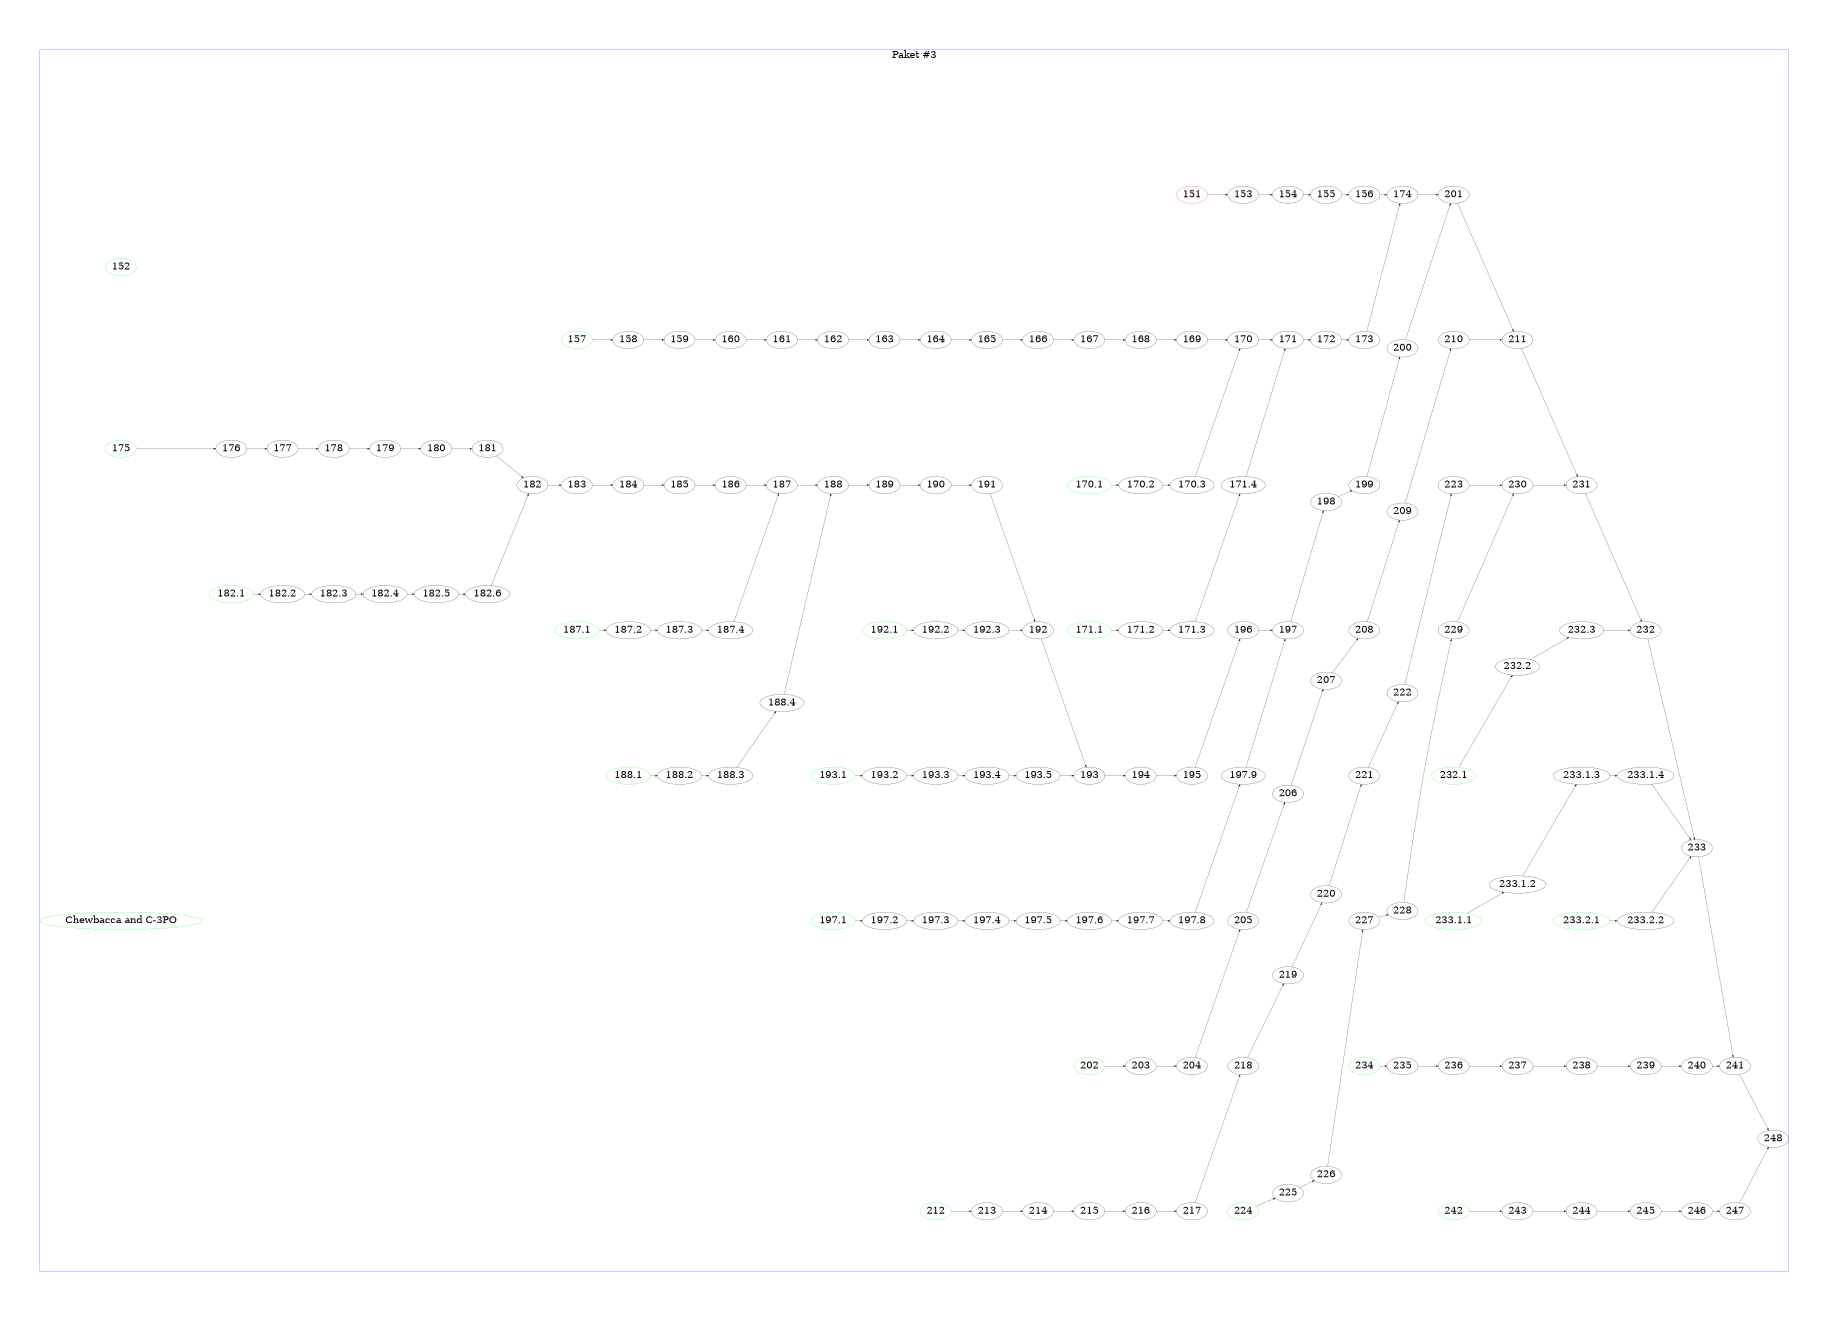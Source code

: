 digraph paket3 {
    rankdir=LR;
    ratio="fill";
    size="11.7,8.3!";
    margin=0.25;
    fontsize="48";
    node [fontsize="48"];

151 [color=red];
152 [color=green];
157 [color=green];
170.1 [color=green];
171.1 [color=green];
175 [color=green];
182.1 [color=green];
187.1 [color=green];
188.1 [color=green];
192.1 [color=green];
193.1 [color=green];
197.1 [color=green];
202 [color=green];
212 [color=green];
224 [color=green];
232.1 [color=green];
"233.1.1" [color=green];
"233.2.1" [color=green];
234 [color=green];
242 [color=green];

    subgraph cluster_3 {
        label = "Paket #3"
        color = blue

        152;
        "Chewbacca and C-3PO" [color=green];
        151 -> 153 -> 154 -> 155 -> 156 -> 174;
        157 -> 158 -> 159 -> 160 -> 161 -> 162 -> 163 -> 164 -> 165 -> 166 -> 167 -> 168 -> 169 -> 170;
        170.1 -> 170.2 -> 170.3 -> 170 -> 171;
        171.1 -> 171.2 -> 171.3 -> 171.4 -> 171 -> 172 -> 173 -> 174 -> 201;
        175 -> 176 -> 177 -> 178 -> 179 -> 180 -> 181 -> 182;
        182.1 -> 182.2 -> 182.3 -> 182.4 -> 182.5 -> 182.6 -> 182 -> 183 -> 184 -> 185 -> 186 -> 187;
        187.1 -> 187.2 -> 187.3 -> 187.4 -> 187 -> 188;
        188.1 -> 188.2 -> 188.3 -> 188.4 -> 188 -> 189 -> 190 -> 191 -> 192;
        192.1 -> 192.2 -> 192.3 -> 192 -> 193;
        193.1 -> 193.2 -> 193.3 -> 193.4 -> 193.5 -> 193 -> 194 -> 195 -> 196 -> 197;
        197.1 -> 197.2 -> 197.3 -> 197.4 -> 197.5 -> 197.6 -> 197.7 -> 197.8 -> 197.9 -> 197 -> 198 -> 199 -> 200 -> 201 -> 211;
        202 -> 203 -> 204 -> 205-> 206 -> 207 -> 208 -> 209 -> 210 -> 211 -> 231;
        212 -> 213 -> 214 -> 215 -> 216 -> 217 -> 218 -> 219 -> 220 -> 221 -> 222 -> 223 -> 230;
        224 -> 225 -> 226 -> 227 -> 228 -> 229 -> 230 -> 231 -> 232;
        232.1 -> 232.2 -> 232.3 -> 232 -> 233;
        "233.1.1" -> "233.1.2" -> "233.1.3" -> "233.1.4" -> 233;
        "233.2.1" -> "233.2.2" -> 233 -> 241;
        234 -> 235 -> 236 -> 237 -> 238 -> 239 -> 240 -> 241 -> 248;
        242 -> 243 -> 244 -> 245 -> 246 -> 247 -> 248;

    }
}
